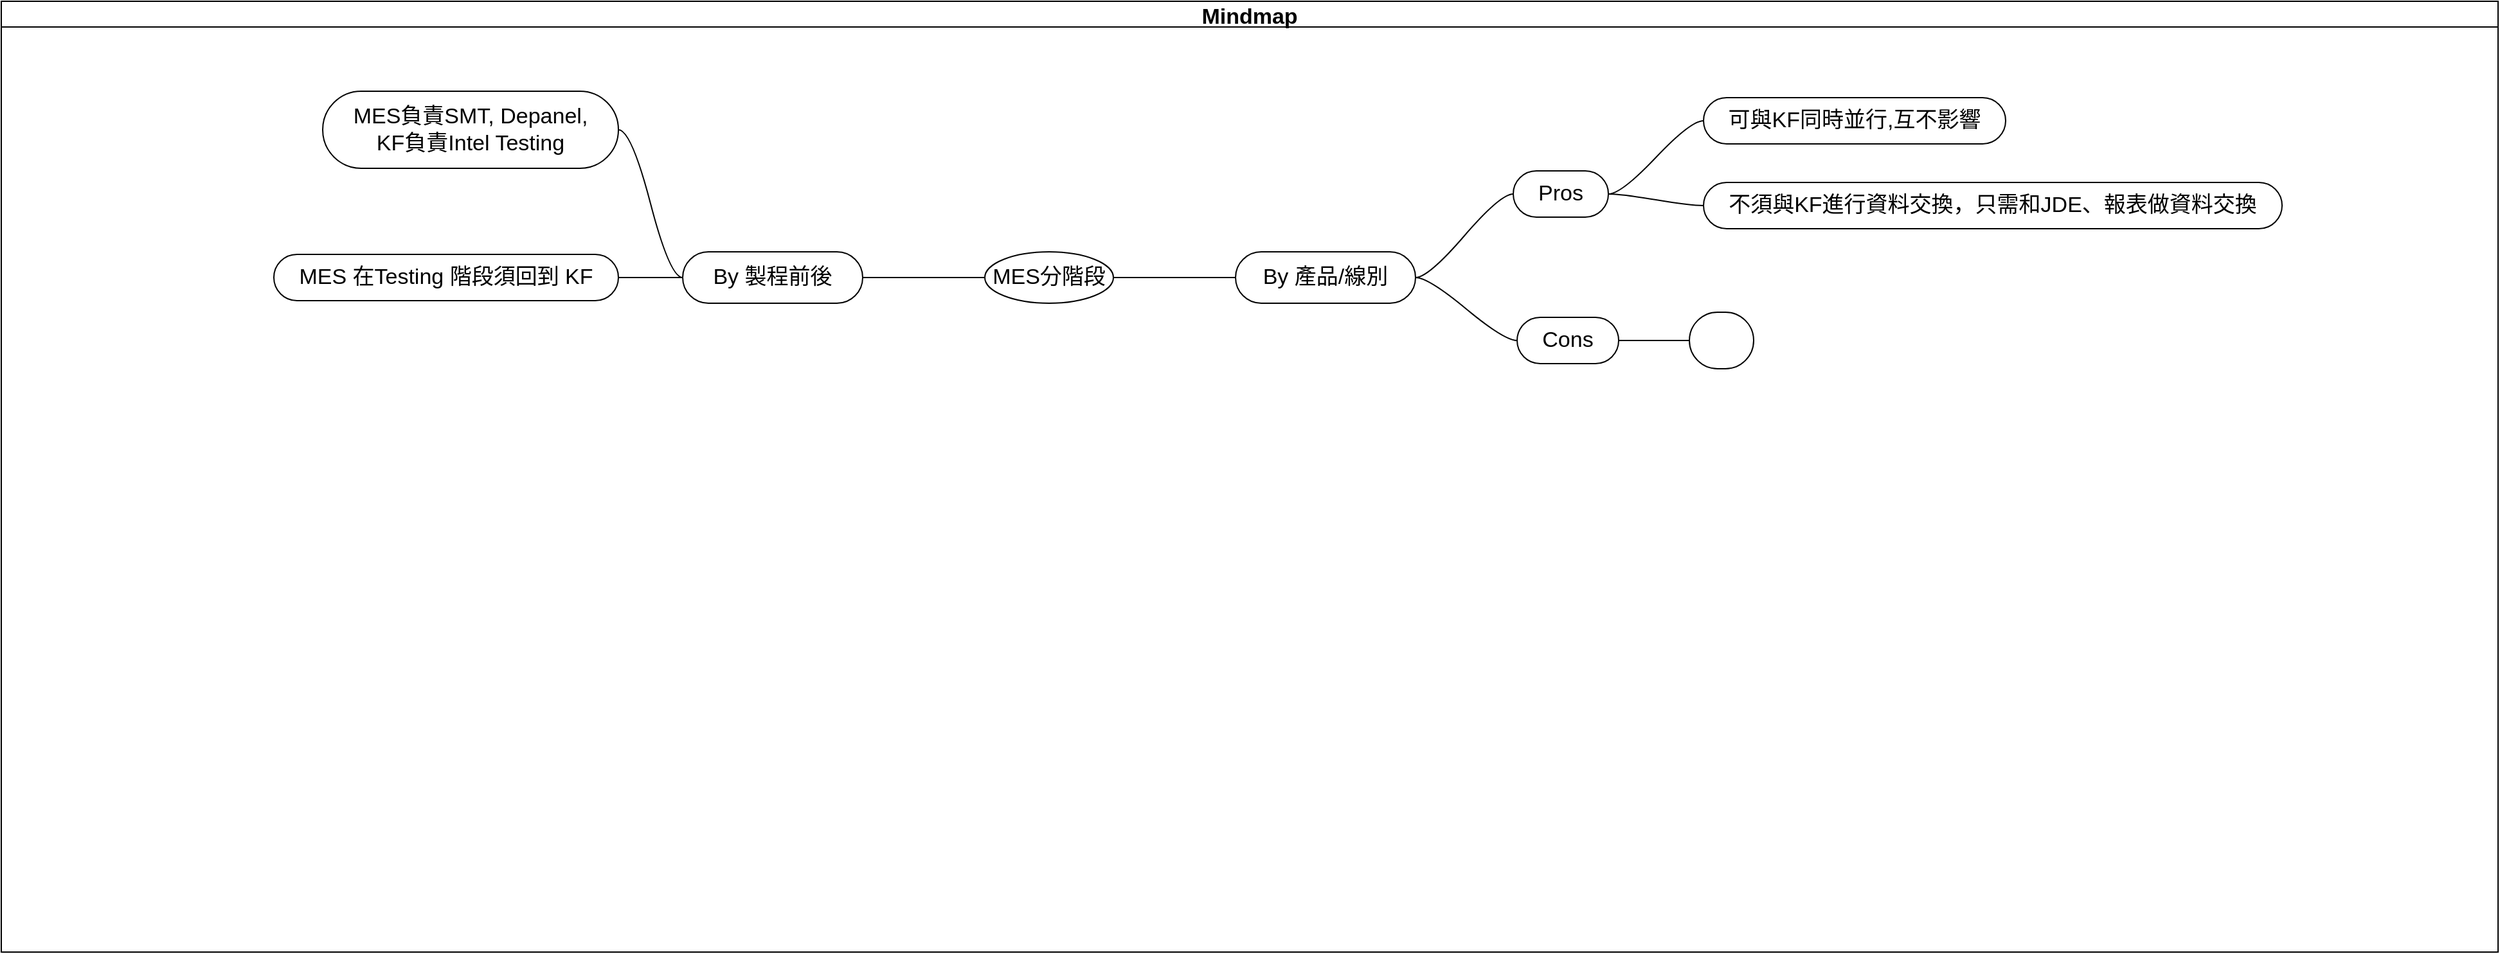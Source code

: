 <mxfile version="20.0.4" type="github"><diagram id="Zey3VQpnDwlAwN-0-qrT" name="Page-1"><mxGraphModel dx="2872" dy="1147" grid="0" gridSize="10" guides="1" tooltips="1" connect="1" arrows="1" fold="1" page="1" pageScale="1" pageWidth="850" pageHeight="1100" math="0" shadow="0"><root><mxCell id="0"/><mxCell id="1" parent="0"/><mxCell id="IfIdbq2qk3d2WDwHGiJF-1" value="Mindmap" style="swimlane;startSize=20;horizontal=1;containerType=tree;fontSize=17;" parent="1" vertex="1"><mxGeometry x="-18" y="70" width="1942" height="740" as="geometry"><mxRectangle x="440" y="100" width="90" height="30" as="alternateBounds"/></mxGeometry></mxCell><mxCell id="IfIdbq2qk3d2WDwHGiJF-2" value="" style="edgeStyle=entityRelationEdgeStyle;startArrow=none;endArrow=none;segment=10;curved=1;rounded=0;fontSize=17;" parent="IfIdbq2qk3d2WDwHGiJF-1" source="IfIdbq2qk3d2WDwHGiJF-6" target="IfIdbq2qk3d2WDwHGiJF-7" edge="1"><mxGeometry relative="1" as="geometry"/></mxCell><mxCell id="IfIdbq2qk3d2WDwHGiJF-4" value="" style="edgeStyle=entityRelationEdgeStyle;startArrow=none;endArrow=none;segment=10;curved=1;rounded=0;fontSize=17;" parent="IfIdbq2qk3d2WDwHGiJF-1" source="IfIdbq2qk3d2WDwHGiJF-6" target="IfIdbq2qk3d2WDwHGiJF-9" edge="1"><mxGeometry relative="1" as="geometry"/></mxCell><mxCell id="IfIdbq2qk3d2WDwHGiJF-6" value="MES分階段" style="ellipse;whiteSpace=wrap;html=1;align=center;treeFolding=1;treeMoving=1;newEdgeStyle={&quot;edgeStyle&quot;:&quot;entityRelationEdgeStyle&quot;,&quot;startArrow&quot;:&quot;none&quot;,&quot;endArrow&quot;:&quot;none&quot;,&quot;segment&quot;:10,&quot;curved&quot;:1};fontSize=17;" parent="IfIdbq2qk3d2WDwHGiJF-1" vertex="1"><mxGeometry x="765" y="195" width="100" height="40" as="geometry"/></mxCell><mxCell id="IfIdbq2qk3d2WDwHGiJF-7" value="By 產品/線別" style="whiteSpace=wrap;html=1;rounded=1;arcSize=50;align=center;verticalAlign=middle;strokeWidth=1;autosize=1;spacing=4;treeFolding=1;treeMoving=1;newEdgeStyle={&quot;edgeStyle&quot;:&quot;entityRelationEdgeStyle&quot;,&quot;startArrow&quot;:&quot;none&quot;,&quot;endArrow&quot;:&quot;none&quot;,&quot;segment&quot;:10,&quot;curved&quot;:1};fontSize=17;" parent="IfIdbq2qk3d2WDwHGiJF-1" vertex="1"><mxGeometry x="960" y="195" width="140" height="40" as="geometry"/></mxCell><mxCell id="IfIdbq2qk3d2WDwHGiJF-9" value="By 製程前後" style="whiteSpace=wrap;html=1;rounded=1;arcSize=50;align=center;verticalAlign=middle;strokeWidth=1;autosize=1;spacing=4;treeFolding=1;treeMoving=1;newEdgeStyle={&quot;edgeStyle&quot;:&quot;entityRelationEdgeStyle&quot;,&quot;startArrow&quot;:&quot;none&quot;,&quot;endArrow&quot;:&quot;none&quot;,&quot;segment&quot;:10,&quot;curved&quot;:1};fontSize=17;" parent="IfIdbq2qk3d2WDwHGiJF-1" vertex="1"><mxGeometry x="530" y="195" width="140" height="40" as="geometry"/></mxCell><mxCell id="IfIdbq2qk3d2WDwHGiJF-25" value="" style="edgeStyle=entityRelationEdgeStyle;startArrow=none;endArrow=none;segment=10;curved=1;rounded=0;fontSize=17;" parent="IfIdbq2qk3d2WDwHGiJF-1" source="IfIdbq2qk3d2WDwHGiJF-9" target="IfIdbq2qk3d2WDwHGiJF-26" edge="1"><mxGeometry relative="1" as="geometry"><mxPoint x="760" y="205" as="sourcePoint"/></mxGeometry></mxCell><mxCell id="IfIdbq2qk3d2WDwHGiJF-26" value="MES負責SMT, Depanel,&lt;br&gt;KF負責Intel Testing" style="whiteSpace=wrap;html=1;rounded=1;arcSize=50;align=center;verticalAlign=middle;strokeWidth=1;autosize=1;spacing=4;treeFolding=1;treeMoving=1;newEdgeStyle={&quot;edgeStyle&quot;:&quot;entityRelationEdgeStyle&quot;,&quot;startArrow&quot;:&quot;none&quot;,&quot;endArrow&quot;:&quot;none&quot;,&quot;segment&quot;:10,&quot;curved&quot;:1};fontSize=17;" parent="IfIdbq2qk3d2WDwHGiJF-1" vertex="1"><mxGeometry x="250" y="70" width="230" height="60" as="geometry"/></mxCell><mxCell id="8_xVBubNyaA-1uuNmKV7-1" value="" style="edgeStyle=entityRelationEdgeStyle;startArrow=none;endArrow=none;segment=10;curved=1;rounded=0;fontSize=17;" edge="1" target="8_xVBubNyaA-1uuNmKV7-2" source="IfIdbq2qk3d2WDwHGiJF-9" parent="IfIdbq2qk3d2WDwHGiJF-1"><mxGeometry relative="1" as="geometry"><mxPoint x="804" y="272" as="sourcePoint"/></mxGeometry></mxCell><mxCell id="8_xVBubNyaA-1uuNmKV7-2" value="MES 在Testing 階段須回到 KF" style="whiteSpace=wrap;html=1;rounded=1;arcSize=50;align=center;verticalAlign=middle;strokeWidth=1;autosize=1;spacing=4;treeFolding=1;treeMoving=1;newEdgeStyle={&quot;edgeStyle&quot;:&quot;entityRelationEdgeStyle&quot;,&quot;startArrow&quot;:&quot;none&quot;,&quot;endArrow&quot;:&quot;none&quot;,&quot;segment&quot;:10,&quot;curved&quot;:1};fontSize=17;" vertex="1" parent="IfIdbq2qk3d2WDwHGiJF-1"><mxGeometry x="212" y="197" width="268" height="36" as="geometry"/></mxCell><mxCell id="8_xVBubNyaA-1uuNmKV7-3" value="" style="edgeStyle=entityRelationEdgeStyle;startArrow=none;endArrow=none;segment=10;curved=1;rounded=0;fontSize=17;" edge="1" target="8_xVBubNyaA-1uuNmKV7-4" source="IfIdbq2qk3d2WDwHGiJF-7" parent="IfIdbq2qk3d2WDwHGiJF-1"><mxGeometry relative="1" as="geometry"><mxPoint x="847" y="285" as="sourcePoint"/></mxGeometry></mxCell><mxCell id="8_xVBubNyaA-1uuNmKV7-4" value="Pros" style="whiteSpace=wrap;html=1;rounded=1;arcSize=50;align=center;verticalAlign=middle;strokeWidth=1;autosize=1;spacing=4;treeFolding=1;treeMoving=1;newEdgeStyle={&quot;edgeStyle&quot;:&quot;entityRelationEdgeStyle&quot;,&quot;startArrow&quot;:&quot;none&quot;,&quot;endArrow&quot;:&quot;none&quot;,&quot;segment&quot;:10,&quot;curved&quot;:1};fontSize=17;" vertex="1" parent="IfIdbq2qk3d2WDwHGiJF-1"><mxGeometry x="1176" y="132" width="74" height="36" as="geometry"/></mxCell><mxCell id="8_xVBubNyaA-1uuNmKV7-5" value="" style="edgeStyle=entityRelationEdgeStyle;startArrow=none;endArrow=none;segment=10;curved=1;rounded=0;fontSize=17;" edge="1" target="8_xVBubNyaA-1uuNmKV7-6" source="8_xVBubNyaA-1uuNmKV7-4" parent="IfIdbq2qk3d2WDwHGiJF-1"><mxGeometry relative="1" as="geometry"><mxPoint x="1082" y="285" as="sourcePoint"/></mxGeometry></mxCell><mxCell id="8_xVBubNyaA-1uuNmKV7-6" value="可與KF同時並行,互不影響" style="whiteSpace=wrap;html=1;rounded=1;arcSize=50;align=center;verticalAlign=middle;strokeWidth=1;autosize=1;spacing=4;treeFolding=1;treeMoving=1;newEdgeStyle={&quot;edgeStyle&quot;:&quot;entityRelationEdgeStyle&quot;,&quot;startArrow&quot;:&quot;none&quot;,&quot;endArrow&quot;:&quot;none&quot;,&quot;segment&quot;:10,&quot;curved&quot;:1};fontSize=17;" vertex="1" parent="IfIdbq2qk3d2WDwHGiJF-1"><mxGeometry x="1324" y="75" width="235" height="36" as="geometry"/></mxCell><mxCell id="8_xVBubNyaA-1uuNmKV7-26" value="" style="edgeStyle=entityRelationEdgeStyle;startArrow=none;endArrow=none;segment=10;curved=1;rounded=0;fontSize=17;" edge="1" target="8_xVBubNyaA-1uuNmKV7-27" source="8_xVBubNyaA-1uuNmKV7-4" parent="IfIdbq2qk3d2WDwHGiJF-1"><mxGeometry relative="1" as="geometry"><mxPoint x="1082" y="285" as="sourcePoint"/></mxGeometry></mxCell><mxCell id="8_xVBubNyaA-1uuNmKV7-27" value="不須與KF進行資料交換，只需和JDE、報表做資料交換" style="whiteSpace=wrap;html=1;rounded=1;arcSize=50;align=center;verticalAlign=middle;strokeWidth=1;autosize=1;spacing=4;treeFolding=1;treeMoving=1;newEdgeStyle={&quot;edgeStyle&quot;:&quot;entityRelationEdgeStyle&quot;,&quot;startArrow&quot;:&quot;none&quot;,&quot;endArrow&quot;:&quot;none&quot;,&quot;segment&quot;:10,&quot;curved&quot;:1};fontSize=17;" vertex="1" parent="IfIdbq2qk3d2WDwHGiJF-1"><mxGeometry x="1324" y="141" width="450" height="36" as="geometry"/></mxCell><mxCell id="8_xVBubNyaA-1uuNmKV7-28" value="" style="edgeStyle=entityRelationEdgeStyle;startArrow=none;endArrow=none;segment=10;curved=1;rounded=0;fontSize=17;" edge="1" target="8_xVBubNyaA-1uuNmKV7-29" source="IfIdbq2qk3d2WDwHGiJF-7" parent="IfIdbq2qk3d2WDwHGiJF-1"><mxGeometry relative="1" as="geometry"><mxPoint x="847" y="285" as="sourcePoint"/></mxGeometry></mxCell><mxCell id="8_xVBubNyaA-1uuNmKV7-29" value="Cons" style="whiteSpace=wrap;html=1;rounded=1;arcSize=50;align=center;verticalAlign=middle;strokeWidth=1;autosize=1;spacing=4;treeFolding=1;treeMoving=1;newEdgeStyle={&quot;edgeStyle&quot;:&quot;entityRelationEdgeStyle&quot;,&quot;startArrow&quot;:&quot;none&quot;,&quot;endArrow&quot;:&quot;none&quot;,&quot;segment&quot;:10,&quot;curved&quot;:1};fontSize=17;" vertex="1" parent="IfIdbq2qk3d2WDwHGiJF-1"><mxGeometry x="1179" y="246" width="79" height="36" as="geometry"/></mxCell><mxCell id="8_xVBubNyaA-1uuNmKV7-30" value="" style="edgeStyle=entityRelationEdgeStyle;startArrow=none;endArrow=none;segment=10;curved=1;rounded=0;fontSize=17;" edge="1" target="8_xVBubNyaA-1uuNmKV7-31" source="8_xVBubNyaA-1uuNmKV7-29" parent="IfIdbq2qk3d2WDwHGiJF-1"><mxGeometry relative="1" as="geometry"><mxPoint x="1082" y="285" as="sourcePoint"/></mxGeometry></mxCell><mxCell id="8_xVBubNyaA-1uuNmKV7-31" value="" style="whiteSpace=wrap;html=1;rounded=1;arcSize=50;align=center;verticalAlign=middle;strokeWidth=1;autosize=1;spacing=4;treeFolding=1;treeMoving=1;newEdgeStyle={&quot;edgeStyle&quot;:&quot;entityRelationEdgeStyle&quot;,&quot;startArrow&quot;:&quot;none&quot;,&quot;endArrow&quot;:&quot;none&quot;,&quot;segment&quot;:10,&quot;curved&quot;:1};fontSize=17;" vertex="1" parent="IfIdbq2qk3d2WDwHGiJF-1"><mxGeometry x="1313" y="242" width="50" height="44" as="geometry"/></mxCell></root></mxGraphModel></diagram></mxfile>